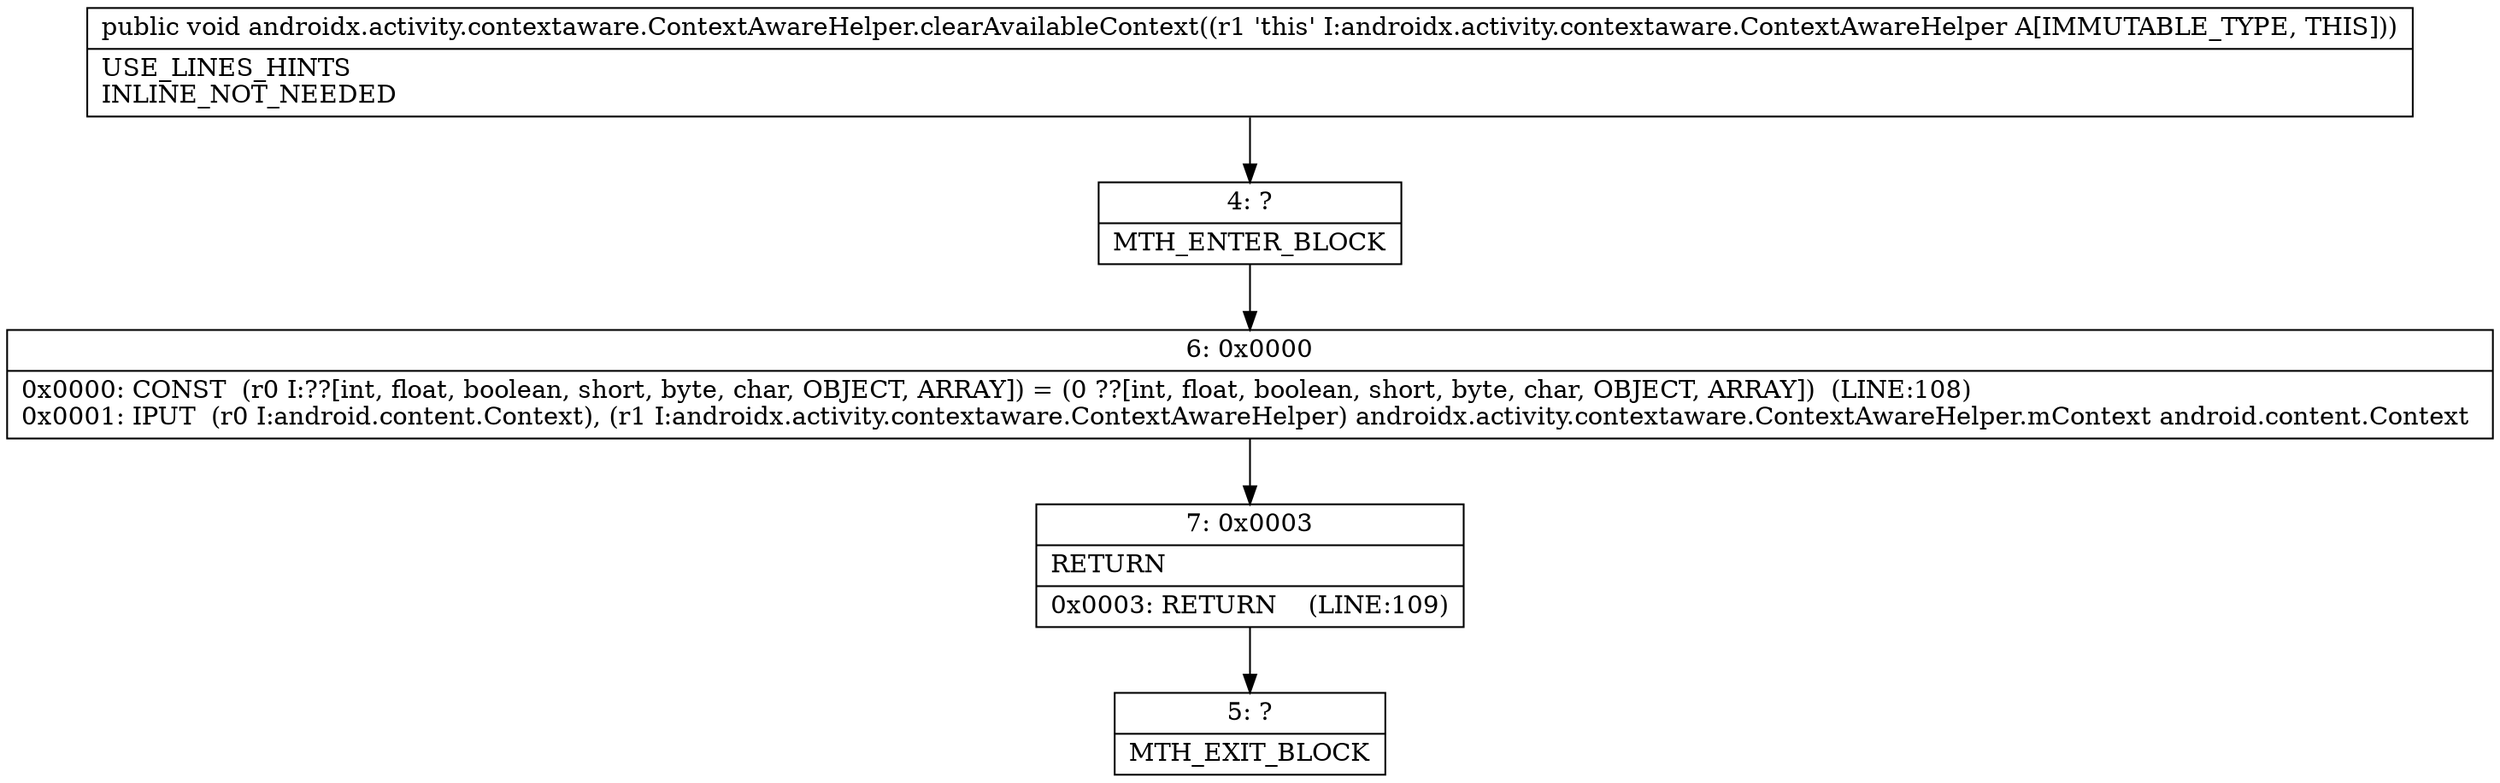 digraph "CFG forandroidx.activity.contextaware.ContextAwareHelper.clearAvailableContext()V" {
Node_4 [shape=record,label="{4\:\ ?|MTH_ENTER_BLOCK\l}"];
Node_6 [shape=record,label="{6\:\ 0x0000|0x0000: CONST  (r0 I:??[int, float, boolean, short, byte, char, OBJECT, ARRAY]) = (0 ??[int, float, boolean, short, byte, char, OBJECT, ARRAY])  (LINE:108)\l0x0001: IPUT  (r0 I:android.content.Context), (r1 I:androidx.activity.contextaware.ContextAwareHelper) androidx.activity.contextaware.ContextAwareHelper.mContext android.content.Context \l}"];
Node_7 [shape=record,label="{7\:\ 0x0003|RETURN\l|0x0003: RETURN    (LINE:109)\l}"];
Node_5 [shape=record,label="{5\:\ ?|MTH_EXIT_BLOCK\l}"];
MethodNode[shape=record,label="{public void androidx.activity.contextaware.ContextAwareHelper.clearAvailableContext((r1 'this' I:androidx.activity.contextaware.ContextAwareHelper A[IMMUTABLE_TYPE, THIS]))  | USE_LINES_HINTS\lINLINE_NOT_NEEDED\l}"];
MethodNode -> Node_4;Node_4 -> Node_6;
Node_6 -> Node_7;
Node_7 -> Node_5;
}

